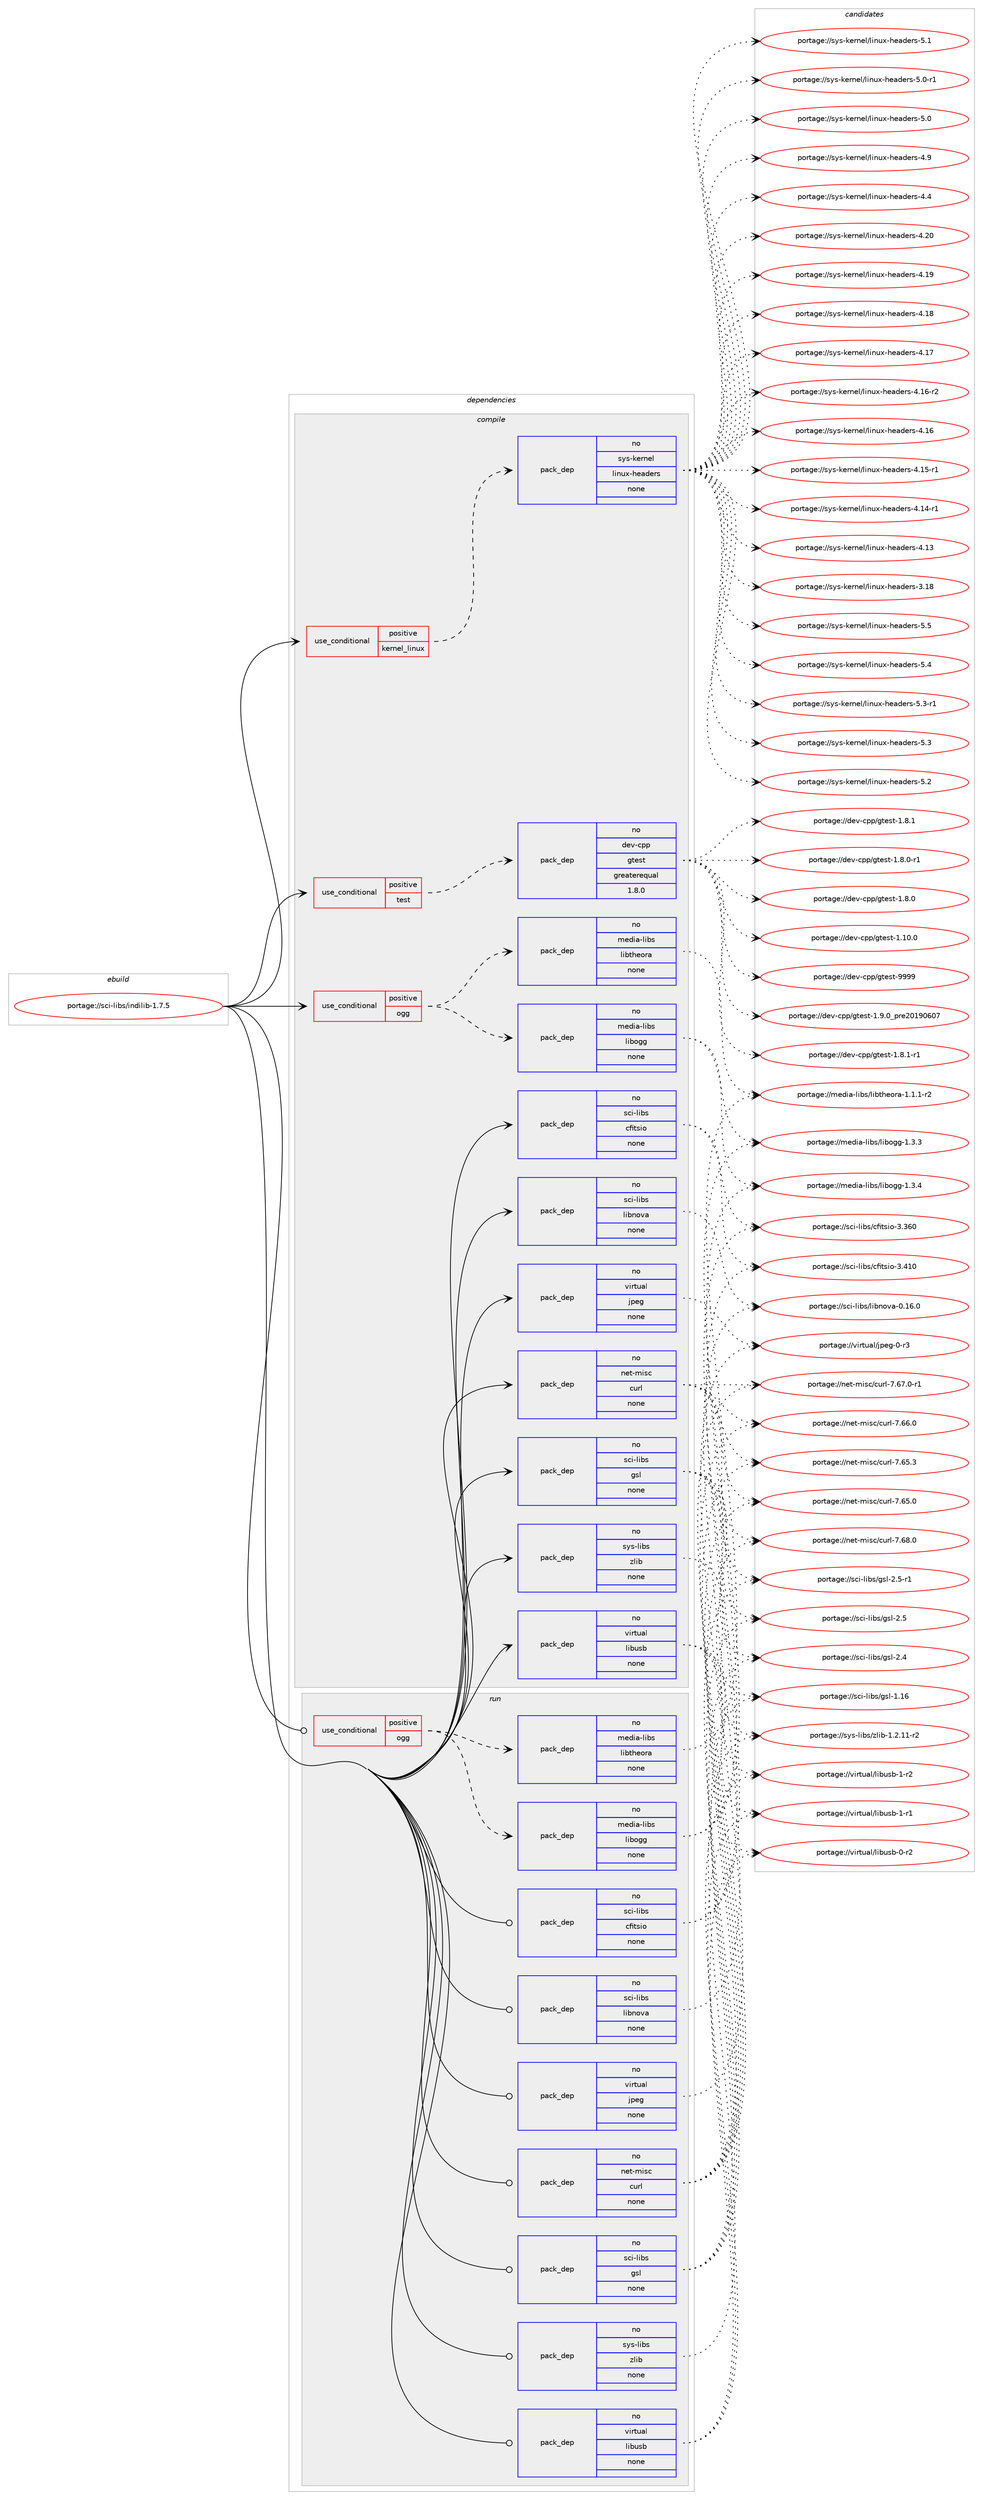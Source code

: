 digraph prolog {

# *************
# Graph options
# *************

newrank=true;
concentrate=true;
compound=true;
graph [rankdir=LR,fontname=Helvetica,fontsize=10,ranksep=1.5];#, ranksep=2.5, nodesep=0.2];
edge  [arrowhead=vee];
node  [fontname=Helvetica,fontsize=10];

# **********
# The ebuild
# **********

subgraph cluster_leftcol {
color=gray;
rank=same;
label=<<i>ebuild</i>>;
id [label="portage://sci-libs/indilib-1.7.5", color=red, width=4, href="../sci-libs/indilib-1.7.5.svg"];
}

# ****************
# The dependencies
# ****************

subgraph cluster_midcol {
color=gray;
label=<<i>dependencies</i>>;
subgraph cluster_compile {
fillcolor="#eeeeee";
style=filled;
label=<<i>compile</i>>;
subgraph cond17809 {
dependency88846 [label=<<TABLE BORDER="0" CELLBORDER="1" CELLSPACING="0" CELLPADDING="4"><TR><TD ROWSPAN="3" CELLPADDING="10">use_conditional</TD></TR><TR><TD>positive</TD></TR><TR><TD>kernel_linux</TD></TR></TABLE>>, shape=none, color=red];
subgraph pack69514 {
dependency88847 [label=<<TABLE BORDER="0" CELLBORDER="1" CELLSPACING="0" CELLPADDING="4" WIDTH="220"><TR><TD ROWSPAN="6" CELLPADDING="30">pack_dep</TD></TR><TR><TD WIDTH="110">no</TD></TR><TR><TD>sys-kernel</TD></TR><TR><TD>linux-headers</TD></TR><TR><TD>none</TD></TR><TR><TD></TD></TR></TABLE>>, shape=none, color=blue];
}
dependency88846:e -> dependency88847:w [weight=20,style="dashed",arrowhead="vee"];
}
id:e -> dependency88846:w [weight=20,style="solid",arrowhead="vee"];
subgraph cond17810 {
dependency88848 [label=<<TABLE BORDER="0" CELLBORDER="1" CELLSPACING="0" CELLPADDING="4"><TR><TD ROWSPAN="3" CELLPADDING="10">use_conditional</TD></TR><TR><TD>positive</TD></TR><TR><TD>ogg</TD></TR></TABLE>>, shape=none, color=red];
subgraph pack69515 {
dependency88849 [label=<<TABLE BORDER="0" CELLBORDER="1" CELLSPACING="0" CELLPADDING="4" WIDTH="220"><TR><TD ROWSPAN="6" CELLPADDING="30">pack_dep</TD></TR><TR><TD WIDTH="110">no</TD></TR><TR><TD>media-libs</TD></TR><TR><TD>libogg</TD></TR><TR><TD>none</TD></TR><TR><TD></TD></TR></TABLE>>, shape=none, color=blue];
}
dependency88848:e -> dependency88849:w [weight=20,style="dashed",arrowhead="vee"];
subgraph pack69516 {
dependency88850 [label=<<TABLE BORDER="0" CELLBORDER="1" CELLSPACING="0" CELLPADDING="4" WIDTH="220"><TR><TD ROWSPAN="6" CELLPADDING="30">pack_dep</TD></TR><TR><TD WIDTH="110">no</TD></TR><TR><TD>media-libs</TD></TR><TR><TD>libtheora</TD></TR><TR><TD>none</TD></TR><TR><TD></TD></TR></TABLE>>, shape=none, color=blue];
}
dependency88848:e -> dependency88850:w [weight=20,style="dashed",arrowhead="vee"];
}
id:e -> dependency88848:w [weight=20,style="solid",arrowhead="vee"];
subgraph cond17811 {
dependency88851 [label=<<TABLE BORDER="0" CELLBORDER="1" CELLSPACING="0" CELLPADDING="4"><TR><TD ROWSPAN="3" CELLPADDING="10">use_conditional</TD></TR><TR><TD>positive</TD></TR><TR><TD>test</TD></TR></TABLE>>, shape=none, color=red];
subgraph pack69517 {
dependency88852 [label=<<TABLE BORDER="0" CELLBORDER="1" CELLSPACING="0" CELLPADDING="4" WIDTH="220"><TR><TD ROWSPAN="6" CELLPADDING="30">pack_dep</TD></TR><TR><TD WIDTH="110">no</TD></TR><TR><TD>dev-cpp</TD></TR><TR><TD>gtest</TD></TR><TR><TD>greaterequal</TD></TR><TR><TD>1.8.0</TD></TR></TABLE>>, shape=none, color=blue];
}
dependency88851:e -> dependency88852:w [weight=20,style="dashed",arrowhead="vee"];
}
id:e -> dependency88851:w [weight=20,style="solid",arrowhead="vee"];
subgraph pack69518 {
dependency88853 [label=<<TABLE BORDER="0" CELLBORDER="1" CELLSPACING="0" CELLPADDING="4" WIDTH="220"><TR><TD ROWSPAN="6" CELLPADDING="30">pack_dep</TD></TR><TR><TD WIDTH="110">no</TD></TR><TR><TD>net-misc</TD></TR><TR><TD>curl</TD></TR><TR><TD>none</TD></TR><TR><TD></TD></TR></TABLE>>, shape=none, color=blue];
}
id:e -> dependency88853:w [weight=20,style="solid",arrowhead="vee"];
subgraph pack69519 {
dependency88854 [label=<<TABLE BORDER="0" CELLBORDER="1" CELLSPACING="0" CELLPADDING="4" WIDTH="220"><TR><TD ROWSPAN="6" CELLPADDING="30">pack_dep</TD></TR><TR><TD WIDTH="110">no</TD></TR><TR><TD>sci-libs</TD></TR><TR><TD>cfitsio</TD></TR><TR><TD>none</TD></TR><TR><TD></TD></TR></TABLE>>, shape=none, color=blue];
}
id:e -> dependency88854:w [weight=20,style="solid",arrowhead="vee"];
subgraph pack69520 {
dependency88855 [label=<<TABLE BORDER="0" CELLBORDER="1" CELLSPACING="0" CELLPADDING="4" WIDTH="220"><TR><TD ROWSPAN="6" CELLPADDING="30">pack_dep</TD></TR><TR><TD WIDTH="110">no</TD></TR><TR><TD>sci-libs</TD></TR><TR><TD>gsl</TD></TR><TR><TD>none</TD></TR><TR><TD></TD></TR></TABLE>>, shape=none, color=blue];
}
id:e -> dependency88855:w [weight=20,style="solid",arrowhead="vee"];
subgraph pack69521 {
dependency88856 [label=<<TABLE BORDER="0" CELLBORDER="1" CELLSPACING="0" CELLPADDING="4" WIDTH="220"><TR><TD ROWSPAN="6" CELLPADDING="30">pack_dep</TD></TR><TR><TD WIDTH="110">no</TD></TR><TR><TD>sci-libs</TD></TR><TR><TD>libnova</TD></TR><TR><TD>none</TD></TR><TR><TD></TD></TR></TABLE>>, shape=none, color=blue];
}
id:e -> dependency88856:w [weight=20,style="solid",arrowhead="vee"];
subgraph pack69522 {
dependency88857 [label=<<TABLE BORDER="0" CELLBORDER="1" CELLSPACING="0" CELLPADDING="4" WIDTH="220"><TR><TD ROWSPAN="6" CELLPADDING="30">pack_dep</TD></TR><TR><TD WIDTH="110">no</TD></TR><TR><TD>sys-libs</TD></TR><TR><TD>zlib</TD></TR><TR><TD>none</TD></TR><TR><TD></TD></TR></TABLE>>, shape=none, color=blue];
}
id:e -> dependency88857:w [weight=20,style="solid",arrowhead="vee"];
subgraph pack69523 {
dependency88858 [label=<<TABLE BORDER="0" CELLBORDER="1" CELLSPACING="0" CELLPADDING="4" WIDTH="220"><TR><TD ROWSPAN="6" CELLPADDING="30">pack_dep</TD></TR><TR><TD WIDTH="110">no</TD></TR><TR><TD>virtual</TD></TR><TR><TD>jpeg</TD></TR><TR><TD>none</TD></TR><TR><TD></TD></TR></TABLE>>, shape=none, color=blue];
}
id:e -> dependency88858:w [weight=20,style="solid",arrowhead="vee"];
subgraph pack69524 {
dependency88859 [label=<<TABLE BORDER="0" CELLBORDER="1" CELLSPACING="0" CELLPADDING="4" WIDTH="220"><TR><TD ROWSPAN="6" CELLPADDING="30">pack_dep</TD></TR><TR><TD WIDTH="110">no</TD></TR><TR><TD>virtual</TD></TR><TR><TD>libusb</TD></TR><TR><TD>none</TD></TR><TR><TD></TD></TR></TABLE>>, shape=none, color=blue];
}
id:e -> dependency88859:w [weight=20,style="solid",arrowhead="vee"];
}
subgraph cluster_compileandrun {
fillcolor="#eeeeee";
style=filled;
label=<<i>compile and run</i>>;
}
subgraph cluster_run {
fillcolor="#eeeeee";
style=filled;
label=<<i>run</i>>;
subgraph cond17812 {
dependency88860 [label=<<TABLE BORDER="0" CELLBORDER="1" CELLSPACING="0" CELLPADDING="4"><TR><TD ROWSPAN="3" CELLPADDING="10">use_conditional</TD></TR><TR><TD>positive</TD></TR><TR><TD>ogg</TD></TR></TABLE>>, shape=none, color=red];
subgraph pack69525 {
dependency88861 [label=<<TABLE BORDER="0" CELLBORDER="1" CELLSPACING="0" CELLPADDING="4" WIDTH="220"><TR><TD ROWSPAN="6" CELLPADDING="30">pack_dep</TD></TR><TR><TD WIDTH="110">no</TD></TR><TR><TD>media-libs</TD></TR><TR><TD>libogg</TD></TR><TR><TD>none</TD></TR><TR><TD></TD></TR></TABLE>>, shape=none, color=blue];
}
dependency88860:e -> dependency88861:w [weight=20,style="dashed",arrowhead="vee"];
subgraph pack69526 {
dependency88862 [label=<<TABLE BORDER="0" CELLBORDER="1" CELLSPACING="0" CELLPADDING="4" WIDTH="220"><TR><TD ROWSPAN="6" CELLPADDING="30">pack_dep</TD></TR><TR><TD WIDTH="110">no</TD></TR><TR><TD>media-libs</TD></TR><TR><TD>libtheora</TD></TR><TR><TD>none</TD></TR><TR><TD></TD></TR></TABLE>>, shape=none, color=blue];
}
dependency88860:e -> dependency88862:w [weight=20,style="dashed",arrowhead="vee"];
}
id:e -> dependency88860:w [weight=20,style="solid",arrowhead="odot"];
subgraph pack69527 {
dependency88863 [label=<<TABLE BORDER="0" CELLBORDER="1" CELLSPACING="0" CELLPADDING="4" WIDTH="220"><TR><TD ROWSPAN="6" CELLPADDING="30">pack_dep</TD></TR><TR><TD WIDTH="110">no</TD></TR><TR><TD>net-misc</TD></TR><TR><TD>curl</TD></TR><TR><TD>none</TD></TR><TR><TD></TD></TR></TABLE>>, shape=none, color=blue];
}
id:e -> dependency88863:w [weight=20,style="solid",arrowhead="odot"];
subgraph pack69528 {
dependency88864 [label=<<TABLE BORDER="0" CELLBORDER="1" CELLSPACING="0" CELLPADDING="4" WIDTH="220"><TR><TD ROWSPAN="6" CELLPADDING="30">pack_dep</TD></TR><TR><TD WIDTH="110">no</TD></TR><TR><TD>sci-libs</TD></TR><TR><TD>cfitsio</TD></TR><TR><TD>none</TD></TR><TR><TD></TD></TR></TABLE>>, shape=none, color=blue];
}
id:e -> dependency88864:w [weight=20,style="solid",arrowhead="odot"];
subgraph pack69529 {
dependency88865 [label=<<TABLE BORDER="0" CELLBORDER="1" CELLSPACING="0" CELLPADDING="4" WIDTH="220"><TR><TD ROWSPAN="6" CELLPADDING="30">pack_dep</TD></TR><TR><TD WIDTH="110">no</TD></TR><TR><TD>sci-libs</TD></TR><TR><TD>gsl</TD></TR><TR><TD>none</TD></TR><TR><TD></TD></TR></TABLE>>, shape=none, color=blue];
}
id:e -> dependency88865:w [weight=20,style="solid",arrowhead="odot"];
subgraph pack69530 {
dependency88866 [label=<<TABLE BORDER="0" CELLBORDER="1" CELLSPACING="0" CELLPADDING="4" WIDTH="220"><TR><TD ROWSPAN="6" CELLPADDING="30">pack_dep</TD></TR><TR><TD WIDTH="110">no</TD></TR><TR><TD>sci-libs</TD></TR><TR><TD>libnova</TD></TR><TR><TD>none</TD></TR><TR><TD></TD></TR></TABLE>>, shape=none, color=blue];
}
id:e -> dependency88866:w [weight=20,style="solid",arrowhead="odot"];
subgraph pack69531 {
dependency88867 [label=<<TABLE BORDER="0" CELLBORDER="1" CELLSPACING="0" CELLPADDING="4" WIDTH="220"><TR><TD ROWSPAN="6" CELLPADDING="30">pack_dep</TD></TR><TR><TD WIDTH="110">no</TD></TR><TR><TD>sys-libs</TD></TR><TR><TD>zlib</TD></TR><TR><TD>none</TD></TR><TR><TD></TD></TR></TABLE>>, shape=none, color=blue];
}
id:e -> dependency88867:w [weight=20,style="solid",arrowhead="odot"];
subgraph pack69532 {
dependency88868 [label=<<TABLE BORDER="0" CELLBORDER="1" CELLSPACING="0" CELLPADDING="4" WIDTH="220"><TR><TD ROWSPAN="6" CELLPADDING="30">pack_dep</TD></TR><TR><TD WIDTH="110">no</TD></TR><TR><TD>virtual</TD></TR><TR><TD>jpeg</TD></TR><TR><TD>none</TD></TR><TR><TD></TD></TR></TABLE>>, shape=none, color=blue];
}
id:e -> dependency88868:w [weight=20,style="solid",arrowhead="odot"];
subgraph pack69533 {
dependency88869 [label=<<TABLE BORDER="0" CELLBORDER="1" CELLSPACING="0" CELLPADDING="4" WIDTH="220"><TR><TD ROWSPAN="6" CELLPADDING="30">pack_dep</TD></TR><TR><TD WIDTH="110">no</TD></TR><TR><TD>virtual</TD></TR><TR><TD>libusb</TD></TR><TR><TD>none</TD></TR><TR><TD></TD></TR></TABLE>>, shape=none, color=blue];
}
id:e -> dependency88869:w [weight=20,style="solid",arrowhead="odot"];
}
}

# **************
# The candidates
# **************

subgraph cluster_choices {
rank=same;
color=gray;
label=<<i>candidates</i>>;

subgraph choice69514 {
color=black;
nodesep=1;
choice1151211154510710111411010110847108105110117120451041019710010111411545534653 [label="portage://sys-kernel/linux-headers-5.5", color=red, width=4,href="../sys-kernel/linux-headers-5.5.svg"];
choice1151211154510710111411010110847108105110117120451041019710010111411545534652 [label="portage://sys-kernel/linux-headers-5.4", color=red, width=4,href="../sys-kernel/linux-headers-5.4.svg"];
choice11512111545107101114110101108471081051101171204510410197100101114115455346514511449 [label="portage://sys-kernel/linux-headers-5.3-r1", color=red, width=4,href="../sys-kernel/linux-headers-5.3-r1.svg"];
choice1151211154510710111411010110847108105110117120451041019710010111411545534651 [label="portage://sys-kernel/linux-headers-5.3", color=red, width=4,href="../sys-kernel/linux-headers-5.3.svg"];
choice1151211154510710111411010110847108105110117120451041019710010111411545534650 [label="portage://sys-kernel/linux-headers-5.2", color=red, width=4,href="../sys-kernel/linux-headers-5.2.svg"];
choice1151211154510710111411010110847108105110117120451041019710010111411545534649 [label="portage://sys-kernel/linux-headers-5.1", color=red, width=4,href="../sys-kernel/linux-headers-5.1.svg"];
choice11512111545107101114110101108471081051101171204510410197100101114115455346484511449 [label="portage://sys-kernel/linux-headers-5.0-r1", color=red, width=4,href="../sys-kernel/linux-headers-5.0-r1.svg"];
choice1151211154510710111411010110847108105110117120451041019710010111411545534648 [label="portage://sys-kernel/linux-headers-5.0", color=red, width=4,href="../sys-kernel/linux-headers-5.0.svg"];
choice1151211154510710111411010110847108105110117120451041019710010111411545524657 [label="portage://sys-kernel/linux-headers-4.9", color=red, width=4,href="../sys-kernel/linux-headers-4.9.svg"];
choice1151211154510710111411010110847108105110117120451041019710010111411545524652 [label="portage://sys-kernel/linux-headers-4.4", color=red, width=4,href="../sys-kernel/linux-headers-4.4.svg"];
choice115121115451071011141101011084710810511011712045104101971001011141154552465048 [label="portage://sys-kernel/linux-headers-4.20", color=red, width=4,href="../sys-kernel/linux-headers-4.20.svg"];
choice115121115451071011141101011084710810511011712045104101971001011141154552464957 [label="portage://sys-kernel/linux-headers-4.19", color=red, width=4,href="../sys-kernel/linux-headers-4.19.svg"];
choice115121115451071011141101011084710810511011712045104101971001011141154552464956 [label="portage://sys-kernel/linux-headers-4.18", color=red, width=4,href="../sys-kernel/linux-headers-4.18.svg"];
choice115121115451071011141101011084710810511011712045104101971001011141154552464955 [label="portage://sys-kernel/linux-headers-4.17", color=red, width=4,href="../sys-kernel/linux-headers-4.17.svg"];
choice1151211154510710111411010110847108105110117120451041019710010111411545524649544511450 [label="portage://sys-kernel/linux-headers-4.16-r2", color=red, width=4,href="../sys-kernel/linux-headers-4.16-r2.svg"];
choice115121115451071011141101011084710810511011712045104101971001011141154552464954 [label="portage://sys-kernel/linux-headers-4.16", color=red, width=4,href="../sys-kernel/linux-headers-4.16.svg"];
choice1151211154510710111411010110847108105110117120451041019710010111411545524649534511449 [label="portage://sys-kernel/linux-headers-4.15-r1", color=red, width=4,href="../sys-kernel/linux-headers-4.15-r1.svg"];
choice1151211154510710111411010110847108105110117120451041019710010111411545524649524511449 [label="portage://sys-kernel/linux-headers-4.14-r1", color=red, width=4,href="../sys-kernel/linux-headers-4.14-r1.svg"];
choice115121115451071011141101011084710810511011712045104101971001011141154552464951 [label="portage://sys-kernel/linux-headers-4.13", color=red, width=4,href="../sys-kernel/linux-headers-4.13.svg"];
choice115121115451071011141101011084710810511011712045104101971001011141154551464956 [label="portage://sys-kernel/linux-headers-3.18", color=red, width=4,href="../sys-kernel/linux-headers-3.18.svg"];
dependency88847:e -> choice1151211154510710111411010110847108105110117120451041019710010111411545534653:w [style=dotted,weight="100"];
dependency88847:e -> choice1151211154510710111411010110847108105110117120451041019710010111411545534652:w [style=dotted,weight="100"];
dependency88847:e -> choice11512111545107101114110101108471081051101171204510410197100101114115455346514511449:w [style=dotted,weight="100"];
dependency88847:e -> choice1151211154510710111411010110847108105110117120451041019710010111411545534651:w [style=dotted,weight="100"];
dependency88847:e -> choice1151211154510710111411010110847108105110117120451041019710010111411545534650:w [style=dotted,weight="100"];
dependency88847:e -> choice1151211154510710111411010110847108105110117120451041019710010111411545534649:w [style=dotted,weight="100"];
dependency88847:e -> choice11512111545107101114110101108471081051101171204510410197100101114115455346484511449:w [style=dotted,weight="100"];
dependency88847:e -> choice1151211154510710111411010110847108105110117120451041019710010111411545534648:w [style=dotted,weight="100"];
dependency88847:e -> choice1151211154510710111411010110847108105110117120451041019710010111411545524657:w [style=dotted,weight="100"];
dependency88847:e -> choice1151211154510710111411010110847108105110117120451041019710010111411545524652:w [style=dotted,weight="100"];
dependency88847:e -> choice115121115451071011141101011084710810511011712045104101971001011141154552465048:w [style=dotted,weight="100"];
dependency88847:e -> choice115121115451071011141101011084710810511011712045104101971001011141154552464957:w [style=dotted,weight="100"];
dependency88847:e -> choice115121115451071011141101011084710810511011712045104101971001011141154552464956:w [style=dotted,weight="100"];
dependency88847:e -> choice115121115451071011141101011084710810511011712045104101971001011141154552464955:w [style=dotted,weight="100"];
dependency88847:e -> choice1151211154510710111411010110847108105110117120451041019710010111411545524649544511450:w [style=dotted,weight="100"];
dependency88847:e -> choice115121115451071011141101011084710810511011712045104101971001011141154552464954:w [style=dotted,weight="100"];
dependency88847:e -> choice1151211154510710111411010110847108105110117120451041019710010111411545524649534511449:w [style=dotted,weight="100"];
dependency88847:e -> choice1151211154510710111411010110847108105110117120451041019710010111411545524649524511449:w [style=dotted,weight="100"];
dependency88847:e -> choice115121115451071011141101011084710810511011712045104101971001011141154552464951:w [style=dotted,weight="100"];
dependency88847:e -> choice115121115451071011141101011084710810511011712045104101971001011141154551464956:w [style=dotted,weight="100"];
}
subgraph choice69515 {
color=black;
nodesep=1;
choice1091011001059745108105981154710810598111103103454946514652 [label="portage://media-libs/libogg-1.3.4", color=red, width=4,href="../media-libs/libogg-1.3.4.svg"];
choice1091011001059745108105981154710810598111103103454946514651 [label="portage://media-libs/libogg-1.3.3", color=red, width=4,href="../media-libs/libogg-1.3.3.svg"];
dependency88849:e -> choice1091011001059745108105981154710810598111103103454946514652:w [style=dotted,weight="100"];
dependency88849:e -> choice1091011001059745108105981154710810598111103103454946514651:w [style=dotted,weight="100"];
}
subgraph choice69516 {
color=black;
nodesep=1;
choice1091011001059745108105981154710810598116104101111114974549464946494511450 [label="portage://media-libs/libtheora-1.1.1-r2", color=red, width=4,href="../media-libs/libtheora-1.1.1-r2.svg"];
dependency88850:e -> choice1091011001059745108105981154710810598116104101111114974549464946494511450:w [style=dotted,weight="100"];
}
subgraph choice69517 {
color=black;
nodesep=1;
choice1001011184599112112471031161011151164557575757 [label="portage://dev-cpp/gtest-9999", color=red, width=4,href="../dev-cpp/gtest-9999.svg"];
choice100101118459911211247103116101115116454946574648951121141015048495748544855 [label="portage://dev-cpp/gtest-1.9.0_pre20190607", color=red, width=4,href="../dev-cpp/gtest-1.9.0_pre20190607.svg"];
choice1001011184599112112471031161011151164549465646494511449 [label="portage://dev-cpp/gtest-1.8.1-r1", color=red, width=4,href="../dev-cpp/gtest-1.8.1-r1.svg"];
choice100101118459911211247103116101115116454946564649 [label="portage://dev-cpp/gtest-1.8.1", color=red, width=4,href="../dev-cpp/gtest-1.8.1.svg"];
choice1001011184599112112471031161011151164549465646484511449 [label="portage://dev-cpp/gtest-1.8.0-r1", color=red, width=4,href="../dev-cpp/gtest-1.8.0-r1.svg"];
choice100101118459911211247103116101115116454946564648 [label="portage://dev-cpp/gtest-1.8.0", color=red, width=4,href="../dev-cpp/gtest-1.8.0.svg"];
choice10010111845991121124710311610111511645494649484648 [label="portage://dev-cpp/gtest-1.10.0", color=red, width=4,href="../dev-cpp/gtest-1.10.0.svg"];
dependency88852:e -> choice1001011184599112112471031161011151164557575757:w [style=dotted,weight="100"];
dependency88852:e -> choice100101118459911211247103116101115116454946574648951121141015048495748544855:w [style=dotted,weight="100"];
dependency88852:e -> choice1001011184599112112471031161011151164549465646494511449:w [style=dotted,weight="100"];
dependency88852:e -> choice100101118459911211247103116101115116454946564649:w [style=dotted,weight="100"];
dependency88852:e -> choice1001011184599112112471031161011151164549465646484511449:w [style=dotted,weight="100"];
dependency88852:e -> choice100101118459911211247103116101115116454946564648:w [style=dotted,weight="100"];
dependency88852:e -> choice10010111845991121124710311610111511645494649484648:w [style=dotted,weight="100"];
}
subgraph choice69518 {
color=black;
nodesep=1;
choice1101011164510910511599479911711410845554654564648 [label="portage://net-misc/curl-7.68.0", color=red, width=4,href="../net-misc/curl-7.68.0.svg"];
choice11010111645109105115994799117114108455546545546484511449 [label="portage://net-misc/curl-7.67.0-r1", color=red, width=4,href="../net-misc/curl-7.67.0-r1.svg"];
choice1101011164510910511599479911711410845554654544648 [label="portage://net-misc/curl-7.66.0", color=red, width=4,href="../net-misc/curl-7.66.0.svg"];
choice1101011164510910511599479911711410845554654534651 [label="portage://net-misc/curl-7.65.3", color=red, width=4,href="../net-misc/curl-7.65.3.svg"];
choice1101011164510910511599479911711410845554654534648 [label="portage://net-misc/curl-7.65.0", color=red, width=4,href="../net-misc/curl-7.65.0.svg"];
dependency88853:e -> choice1101011164510910511599479911711410845554654564648:w [style=dotted,weight="100"];
dependency88853:e -> choice11010111645109105115994799117114108455546545546484511449:w [style=dotted,weight="100"];
dependency88853:e -> choice1101011164510910511599479911711410845554654544648:w [style=dotted,weight="100"];
dependency88853:e -> choice1101011164510910511599479911711410845554654534651:w [style=dotted,weight="100"];
dependency88853:e -> choice1101011164510910511599479911711410845554654534648:w [style=dotted,weight="100"];
}
subgraph choice69519 {
color=black;
nodesep=1;
choice1159910545108105981154799102105116115105111455146524948 [label="portage://sci-libs/cfitsio-3.410", color=red, width=4,href="../sci-libs/cfitsio-3.410.svg"];
choice1159910545108105981154799102105116115105111455146515448 [label="portage://sci-libs/cfitsio-3.360", color=red, width=4,href="../sci-libs/cfitsio-3.360.svg"];
dependency88854:e -> choice1159910545108105981154799102105116115105111455146524948:w [style=dotted,weight="100"];
dependency88854:e -> choice1159910545108105981154799102105116115105111455146515448:w [style=dotted,weight="100"];
}
subgraph choice69520 {
color=black;
nodesep=1;
choice11599105451081059811547103115108455046534511449 [label="portage://sci-libs/gsl-2.5-r1", color=red, width=4,href="../sci-libs/gsl-2.5-r1.svg"];
choice1159910545108105981154710311510845504653 [label="portage://sci-libs/gsl-2.5", color=red, width=4,href="../sci-libs/gsl-2.5.svg"];
choice1159910545108105981154710311510845504652 [label="portage://sci-libs/gsl-2.4", color=red, width=4,href="../sci-libs/gsl-2.4.svg"];
choice115991054510810598115471031151084549464954 [label="portage://sci-libs/gsl-1.16", color=red, width=4,href="../sci-libs/gsl-1.16.svg"];
dependency88855:e -> choice11599105451081059811547103115108455046534511449:w [style=dotted,weight="100"];
dependency88855:e -> choice1159910545108105981154710311510845504653:w [style=dotted,weight="100"];
dependency88855:e -> choice1159910545108105981154710311510845504652:w [style=dotted,weight="100"];
dependency88855:e -> choice115991054510810598115471031151084549464954:w [style=dotted,weight="100"];
}
subgraph choice69521 {
color=black;
nodesep=1;
choice11599105451081059811547108105981101111189745484649544648 [label="portage://sci-libs/libnova-0.16.0", color=red, width=4,href="../sci-libs/libnova-0.16.0.svg"];
dependency88856:e -> choice11599105451081059811547108105981101111189745484649544648:w [style=dotted,weight="100"];
}
subgraph choice69522 {
color=black;
nodesep=1;
choice11512111545108105981154712210810598454946504649494511450 [label="portage://sys-libs/zlib-1.2.11-r2", color=red, width=4,href="../sys-libs/zlib-1.2.11-r2.svg"];
dependency88857:e -> choice11512111545108105981154712210810598454946504649494511450:w [style=dotted,weight="100"];
}
subgraph choice69523 {
color=black;
nodesep=1;
choice118105114116117971084710611210110345484511451 [label="portage://virtual/jpeg-0-r3", color=red, width=4,href="../virtual/jpeg-0-r3.svg"];
dependency88858:e -> choice118105114116117971084710611210110345484511451:w [style=dotted,weight="100"];
}
subgraph choice69524 {
color=black;
nodesep=1;
choice1181051141161179710847108105981171159845494511450 [label="portage://virtual/libusb-1-r2", color=red, width=4,href="../virtual/libusb-1-r2.svg"];
choice1181051141161179710847108105981171159845494511449 [label="portage://virtual/libusb-1-r1", color=red, width=4,href="../virtual/libusb-1-r1.svg"];
choice1181051141161179710847108105981171159845484511450 [label="portage://virtual/libusb-0-r2", color=red, width=4,href="../virtual/libusb-0-r2.svg"];
dependency88859:e -> choice1181051141161179710847108105981171159845494511450:w [style=dotted,weight="100"];
dependency88859:e -> choice1181051141161179710847108105981171159845494511449:w [style=dotted,weight="100"];
dependency88859:e -> choice1181051141161179710847108105981171159845484511450:w [style=dotted,weight="100"];
}
subgraph choice69525 {
color=black;
nodesep=1;
choice1091011001059745108105981154710810598111103103454946514652 [label="portage://media-libs/libogg-1.3.4", color=red, width=4,href="../media-libs/libogg-1.3.4.svg"];
choice1091011001059745108105981154710810598111103103454946514651 [label="portage://media-libs/libogg-1.3.3", color=red, width=4,href="../media-libs/libogg-1.3.3.svg"];
dependency88861:e -> choice1091011001059745108105981154710810598111103103454946514652:w [style=dotted,weight="100"];
dependency88861:e -> choice1091011001059745108105981154710810598111103103454946514651:w [style=dotted,weight="100"];
}
subgraph choice69526 {
color=black;
nodesep=1;
choice1091011001059745108105981154710810598116104101111114974549464946494511450 [label="portage://media-libs/libtheora-1.1.1-r2", color=red, width=4,href="../media-libs/libtheora-1.1.1-r2.svg"];
dependency88862:e -> choice1091011001059745108105981154710810598116104101111114974549464946494511450:w [style=dotted,weight="100"];
}
subgraph choice69527 {
color=black;
nodesep=1;
choice1101011164510910511599479911711410845554654564648 [label="portage://net-misc/curl-7.68.0", color=red, width=4,href="../net-misc/curl-7.68.0.svg"];
choice11010111645109105115994799117114108455546545546484511449 [label="portage://net-misc/curl-7.67.0-r1", color=red, width=4,href="../net-misc/curl-7.67.0-r1.svg"];
choice1101011164510910511599479911711410845554654544648 [label="portage://net-misc/curl-7.66.0", color=red, width=4,href="../net-misc/curl-7.66.0.svg"];
choice1101011164510910511599479911711410845554654534651 [label="portage://net-misc/curl-7.65.3", color=red, width=4,href="../net-misc/curl-7.65.3.svg"];
choice1101011164510910511599479911711410845554654534648 [label="portage://net-misc/curl-7.65.0", color=red, width=4,href="../net-misc/curl-7.65.0.svg"];
dependency88863:e -> choice1101011164510910511599479911711410845554654564648:w [style=dotted,weight="100"];
dependency88863:e -> choice11010111645109105115994799117114108455546545546484511449:w [style=dotted,weight="100"];
dependency88863:e -> choice1101011164510910511599479911711410845554654544648:w [style=dotted,weight="100"];
dependency88863:e -> choice1101011164510910511599479911711410845554654534651:w [style=dotted,weight="100"];
dependency88863:e -> choice1101011164510910511599479911711410845554654534648:w [style=dotted,weight="100"];
}
subgraph choice69528 {
color=black;
nodesep=1;
choice1159910545108105981154799102105116115105111455146524948 [label="portage://sci-libs/cfitsio-3.410", color=red, width=4,href="../sci-libs/cfitsio-3.410.svg"];
choice1159910545108105981154799102105116115105111455146515448 [label="portage://sci-libs/cfitsio-3.360", color=red, width=4,href="../sci-libs/cfitsio-3.360.svg"];
dependency88864:e -> choice1159910545108105981154799102105116115105111455146524948:w [style=dotted,weight="100"];
dependency88864:e -> choice1159910545108105981154799102105116115105111455146515448:w [style=dotted,weight="100"];
}
subgraph choice69529 {
color=black;
nodesep=1;
choice11599105451081059811547103115108455046534511449 [label="portage://sci-libs/gsl-2.5-r1", color=red, width=4,href="../sci-libs/gsl-2.5-r1.svg"];
choice1159910545108105981154710311510845504653 [label="portage://sci-libs/gsl-2.5", color=red, width=4,href="../sci-libs/gsl-2.5.svg"];
choice1159910545108105981154710311510845504652 [label="portage://sci-libs/gsl-2.4", color=red, width=4,href="../sci-libs/gsl-2.4.svg"];
choice115991054510810598115471031151084549464954 [label="portage://sci-libs/gsl-1.16", color=red, width=4,href="../sci-libs/gsl-1.16.svg"];
dependency88865:e -> choice11599105451081059811547103115108455046534511449:w [style=dotted,weight="100"];
dependency88865:e -> choice1159910545108105981154710311510845504653:w [style=dotted,weight="100"];
dependency88865:e -> choice1159910545108105981154710311510845504652:w [style=dotted,weight="100"];
dependency88865:e -> choice115991054510810598115471031151084549464954:w [style=dotted,weight="100"];
}
subgraph choice69530 {
color=black;
nodesep=1;
choice11599105451081059811547108105981101111189745484649544648 [label="portage://sci-libs/libnova-0.16.0", color=red, width=4,href="../sci-libs/libnova-0.16.0.svg"];
dependency88866:e -> choice11599105451081059811547108105981101111189745484649544648:w [style=dotted,weight="100"];
}
subgraph choice69531 {
color=black;
nodesep=1;
choice11512111545108105981154712210810598454946504649494511450 [label="portage://sys-libs/zlib-1.2.11-r2", color=red, width=4,href="../sys-libs/zlib-1.2.11-r2.svg"];
dependency88867:e -> choice11512111545108105981154712210810598454946504649494511450:w [style=dotted,weight="100"];
}
subgraph choice69532 {
color=black;
nodesep=1;
choice118105114116117971084710611210110345484511451 [label="portage://virtual/jpeg-0-r3", color=red, width=4,href="../virtual/jpeg-0-r3.svg"];
dependency88868:e -> choice118105114116117971084710611210110345484511451:w [style=dotted,weight="100"];
}
subgraph choice69533 {
color=black;
nodesep=1;
choice1181051141161179710847108105981171159845494511450 [label="portage://virtual/libusb-1-r2", color=red, width=4,href="../virtual/libusb-1-r2.svg"];
choice1181051141161179710847108105981171159845494511449 [label="portage://virtual/libusb-1-r1", color=red, width=4,href="../virtual/libusb-1-r1.svg"];
choice1181051141161179710847108105981171159845484511450 [label="portage://virtual/libusb-0-r2", color=red, width=4,href="../virtual/libusb-0-r2.svg"];
dependency88869:e -> choice1181051141161179710847108105981171159845494511450:w [style=dotted,weight="100"];
dependency88869:e -> choice1181051141161179710847108105981171159845494511449:w [style=dotted,weight="100"];
dependency88869:e -> choice1181051141161179710847108105981171159845484511450:w [style=dotted,weight="100"];
}
}

}

